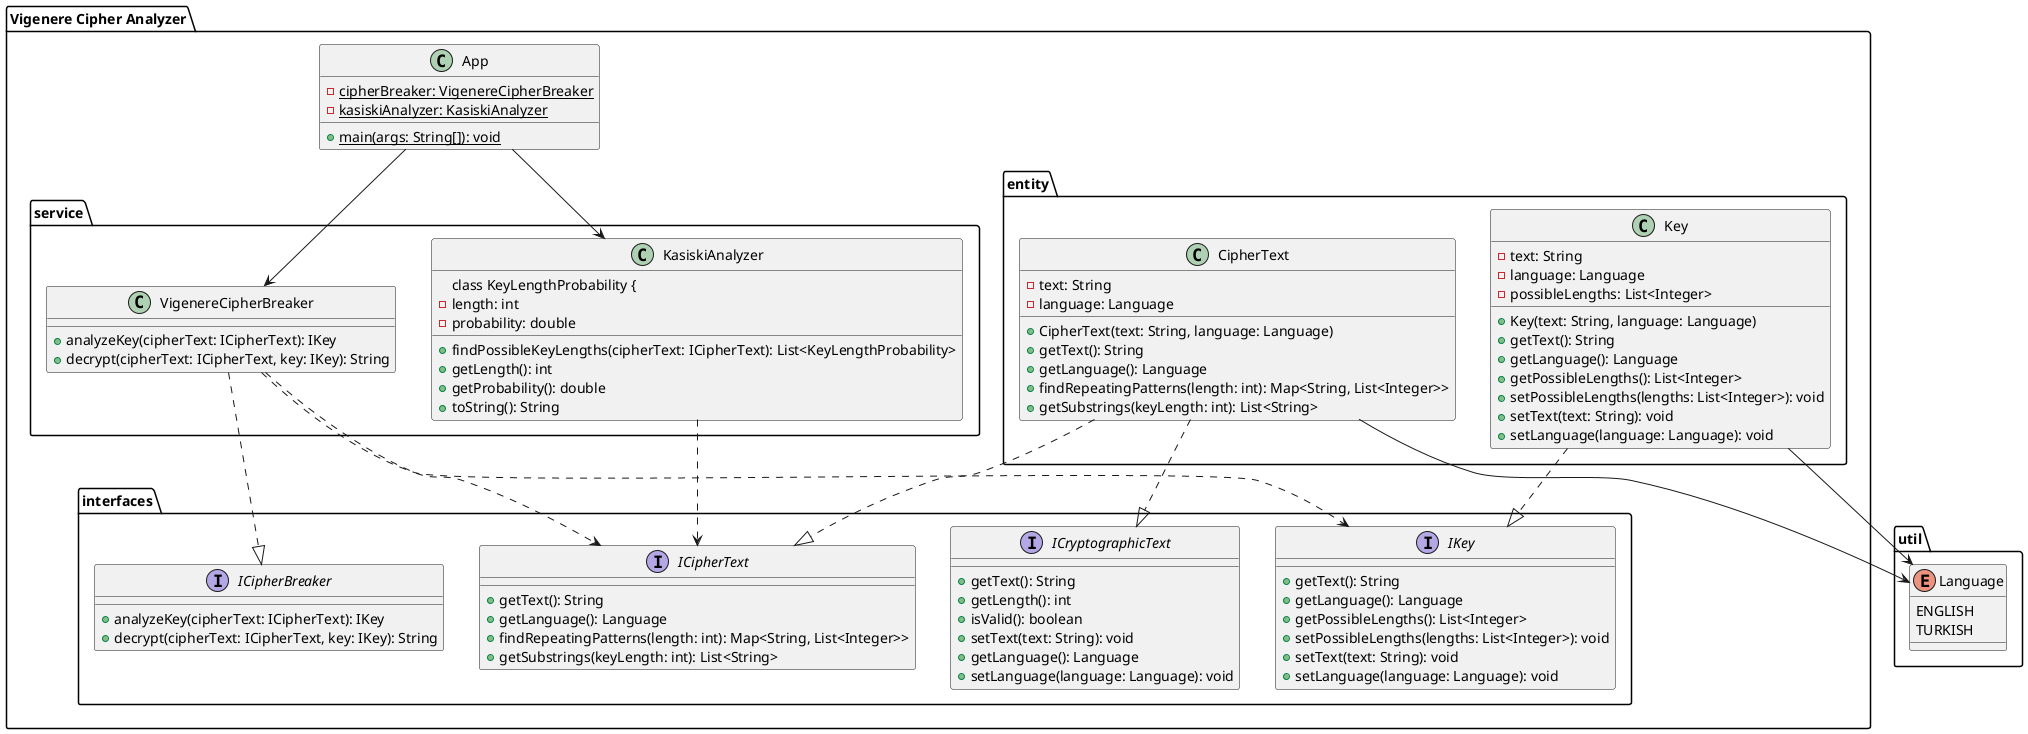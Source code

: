 @startuml

package "Vigenere Cipher Analyzer" {
    
    class App {
        - {static} cipherBreaker: VigenereCipherBreaker
        - {static} kasiskiAnalyzer: KasiskiAnalyzer
        + {static} main(args: String[]): void
    }

    package entity {
        class CipherText {
            - text: String
            - language: Language
            + CipherText(text: String, language: Language)
            + getText(): String
            + getLanguage(): Language
            + findRepeatingPatterns(length: int): Map<String, List<Integer>>
            + getSubstrings(keyLength: int): List<String>
        }

        class Key {
            - text: String
            - language: Language
            - possibleLengths: List<Integer>
            + Key(text: String, language: Language)
            + getText(): String
            + getLanguage(): Language
            + getPossibleLengths(): List<Integer>
            + setPossibleLengths(lengths: List<Integer>): void
            + setText(text: String): void
            + setLanguage(language: Language): void
        }
    }

    package interfaces {
        interface ICipherText {
            + getText(): String
            + getLanguage(): Language
            + findRepeatingPatterns(length: int): Map<String, List<Integer>>
            + getSubstrings(keyLength: int): List<String>
        }

        interface IKey {
            + getText(): String
            + getLanguage(): Language
            + getPossibleLengths(): List<Integer>
            + setPossibleLengths(lengths: List<Integer>): void
            + setText(text: String): void
            + setLanguage(language: Language): void
        }

        interface ICipherBreaker {
            + analyzeKey(cipherText: ICipherText): IKey
            + decrypt(cipherText: ICipherText, key: IKey): String
        }

        interface ICryptographicText {
            + getText(): String
            + getLength(): int
            + isValid(): boolean
            + setText(text: String): void
            + getLanguage(): Language
            + setLanguage(language: Language): void
        }
    }

    package service {
        class VigenereCipherBreaker {
            + analyzeKey(cipherText: ICipherText): IKey
            + decrypt(cipherText: ICipherText, key: IKey): String
        }

        class KasiskiAnalyzer {
            + findPossibleKeyLengths(cipherText: ICipherText): List<KeyLengthProbability>
            
            class KeyLengthProbability {
                - length: int
                - probability: double
                + getLength(): int
                + getProbability(): double
                + toString(): String
            }
        }
    }

    package util {
        enum Language {
            ENGLISH
            TURKISH
        }
    }

    App --> VigenereCipherBreaker
    App --> KasiskiAnalyzer
    CipherText ..|> ICipherText
    CipherText ..|> ICryptographicText
    Key ..|> IKey
    VigenereCipherBreaker ..|> ICipherBreaker
    VigenereCipherBreaker ..> ICipherText
    VigenereCipherBreaker ..> IKey
    KasiskiAnalyzer ..> ICipherText
    CipherText --> Language
    Key --> Language
}

@enduml
